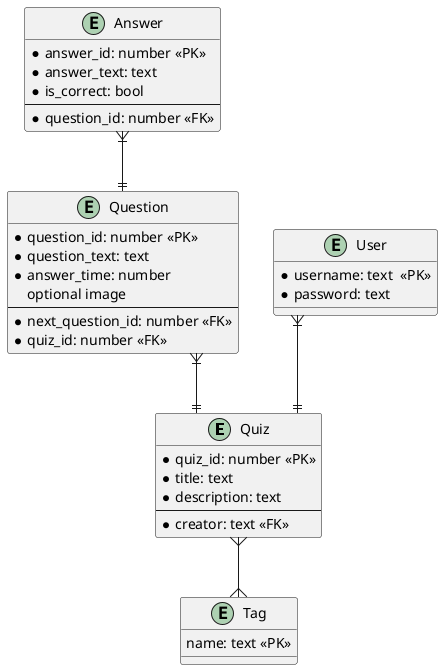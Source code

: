 @startuml ERD-Leohoot
skinparam linetype ortho

entity Quiz {
    * quiz_id: number <<PK>>
    * title: text
    * description: text
    --
    * creator: text <<FK>>
}

entity Question {
    * question_id: number <<PK>>
    * question_text: text
    * answer_time: number
    optional image
    --
    * next_question_id: number <<FK>>
    * quiz_id: number <<FK>>
}

entity Answer {
    * answer_id: number <<PK>>
    * answer_text: text
    * is_correct: bool
    --
    * question_id: number <<FK>>
}

entity User {
    * username: text  <<PK>>
    * password: text
}

entity Tag {
    name: text <<PK>>
}


Question }|--|| Quiz
Answer }|--|| Question
User }|--|| Quiz
Quiz }--{ Tag

@enduml